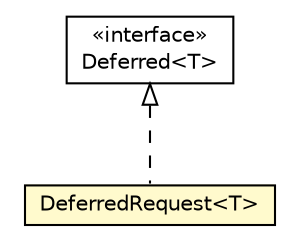 #!/usr/local/bin/dot
#
# Class diagram 
# Generated by UMLGraph version R5_6-24-gf6e263 (http://www.umlgraph.org/)
#

digraph G {
	edge [fontname="Helvetica",fontsize=10,labelfontname="Helvetica",labelfontsize=10];
	node [fontname="Helvetica",fontsize=10,shape=plaintext];
	nodesep=0.25;
	ranksep=0.5;
	// io.reinert.requestor.core.Deferred<T>
	c12813 [label=<<table title="io.reinert.requestor.core.Deferred" border="0" cellborder="1" cellspacing="0" cellpadding="2" port="p" href="../Deferred.html">
		<tr><td><table border="0" cellspacing="0" cellpadding="1">
<tr><td align="center" balign="center"> &#171;interface&#187; </td></tr>
<tr><td align="center" balign="center"> Deferred&lt;T&gt; </td></tr>
		</table></td></tr>
		</table>>, URL="../Deferred.html", fontname="Helvetica", fontcolor="black", fontsize=10.0];
	// io.reinert.requestor.core.deferred.DeferredRequest<T>
	c12912 [label=<<table title="io.reinert.requestor.core.deferred.DeferredRequest" border="0" cellborder="1" cellspacing="0" cellpadding="2" port="p" bgcolor="lemonChiffon" href="./DeferredRequest.html">
		<tr><td><table border="0" cellspacing="0" cellpadding="1">
<tr><td align="center" balign="center"> DeferredRequest&lt;T&gt; </td></tr>
		</table></td></tr>
		</table>>, URL="./DeferredRequest.html", fontname="Helvetica", fontcolor="black", fontsize=10.0];
	//io.reinert.requestor.core.deferred.DeferredRequest<T> implements io.reinert.requestor.core.Deferred<T>
	c12813:p -> c12912:p [dir=back,arrowtail=empty,style=dashed];
}


